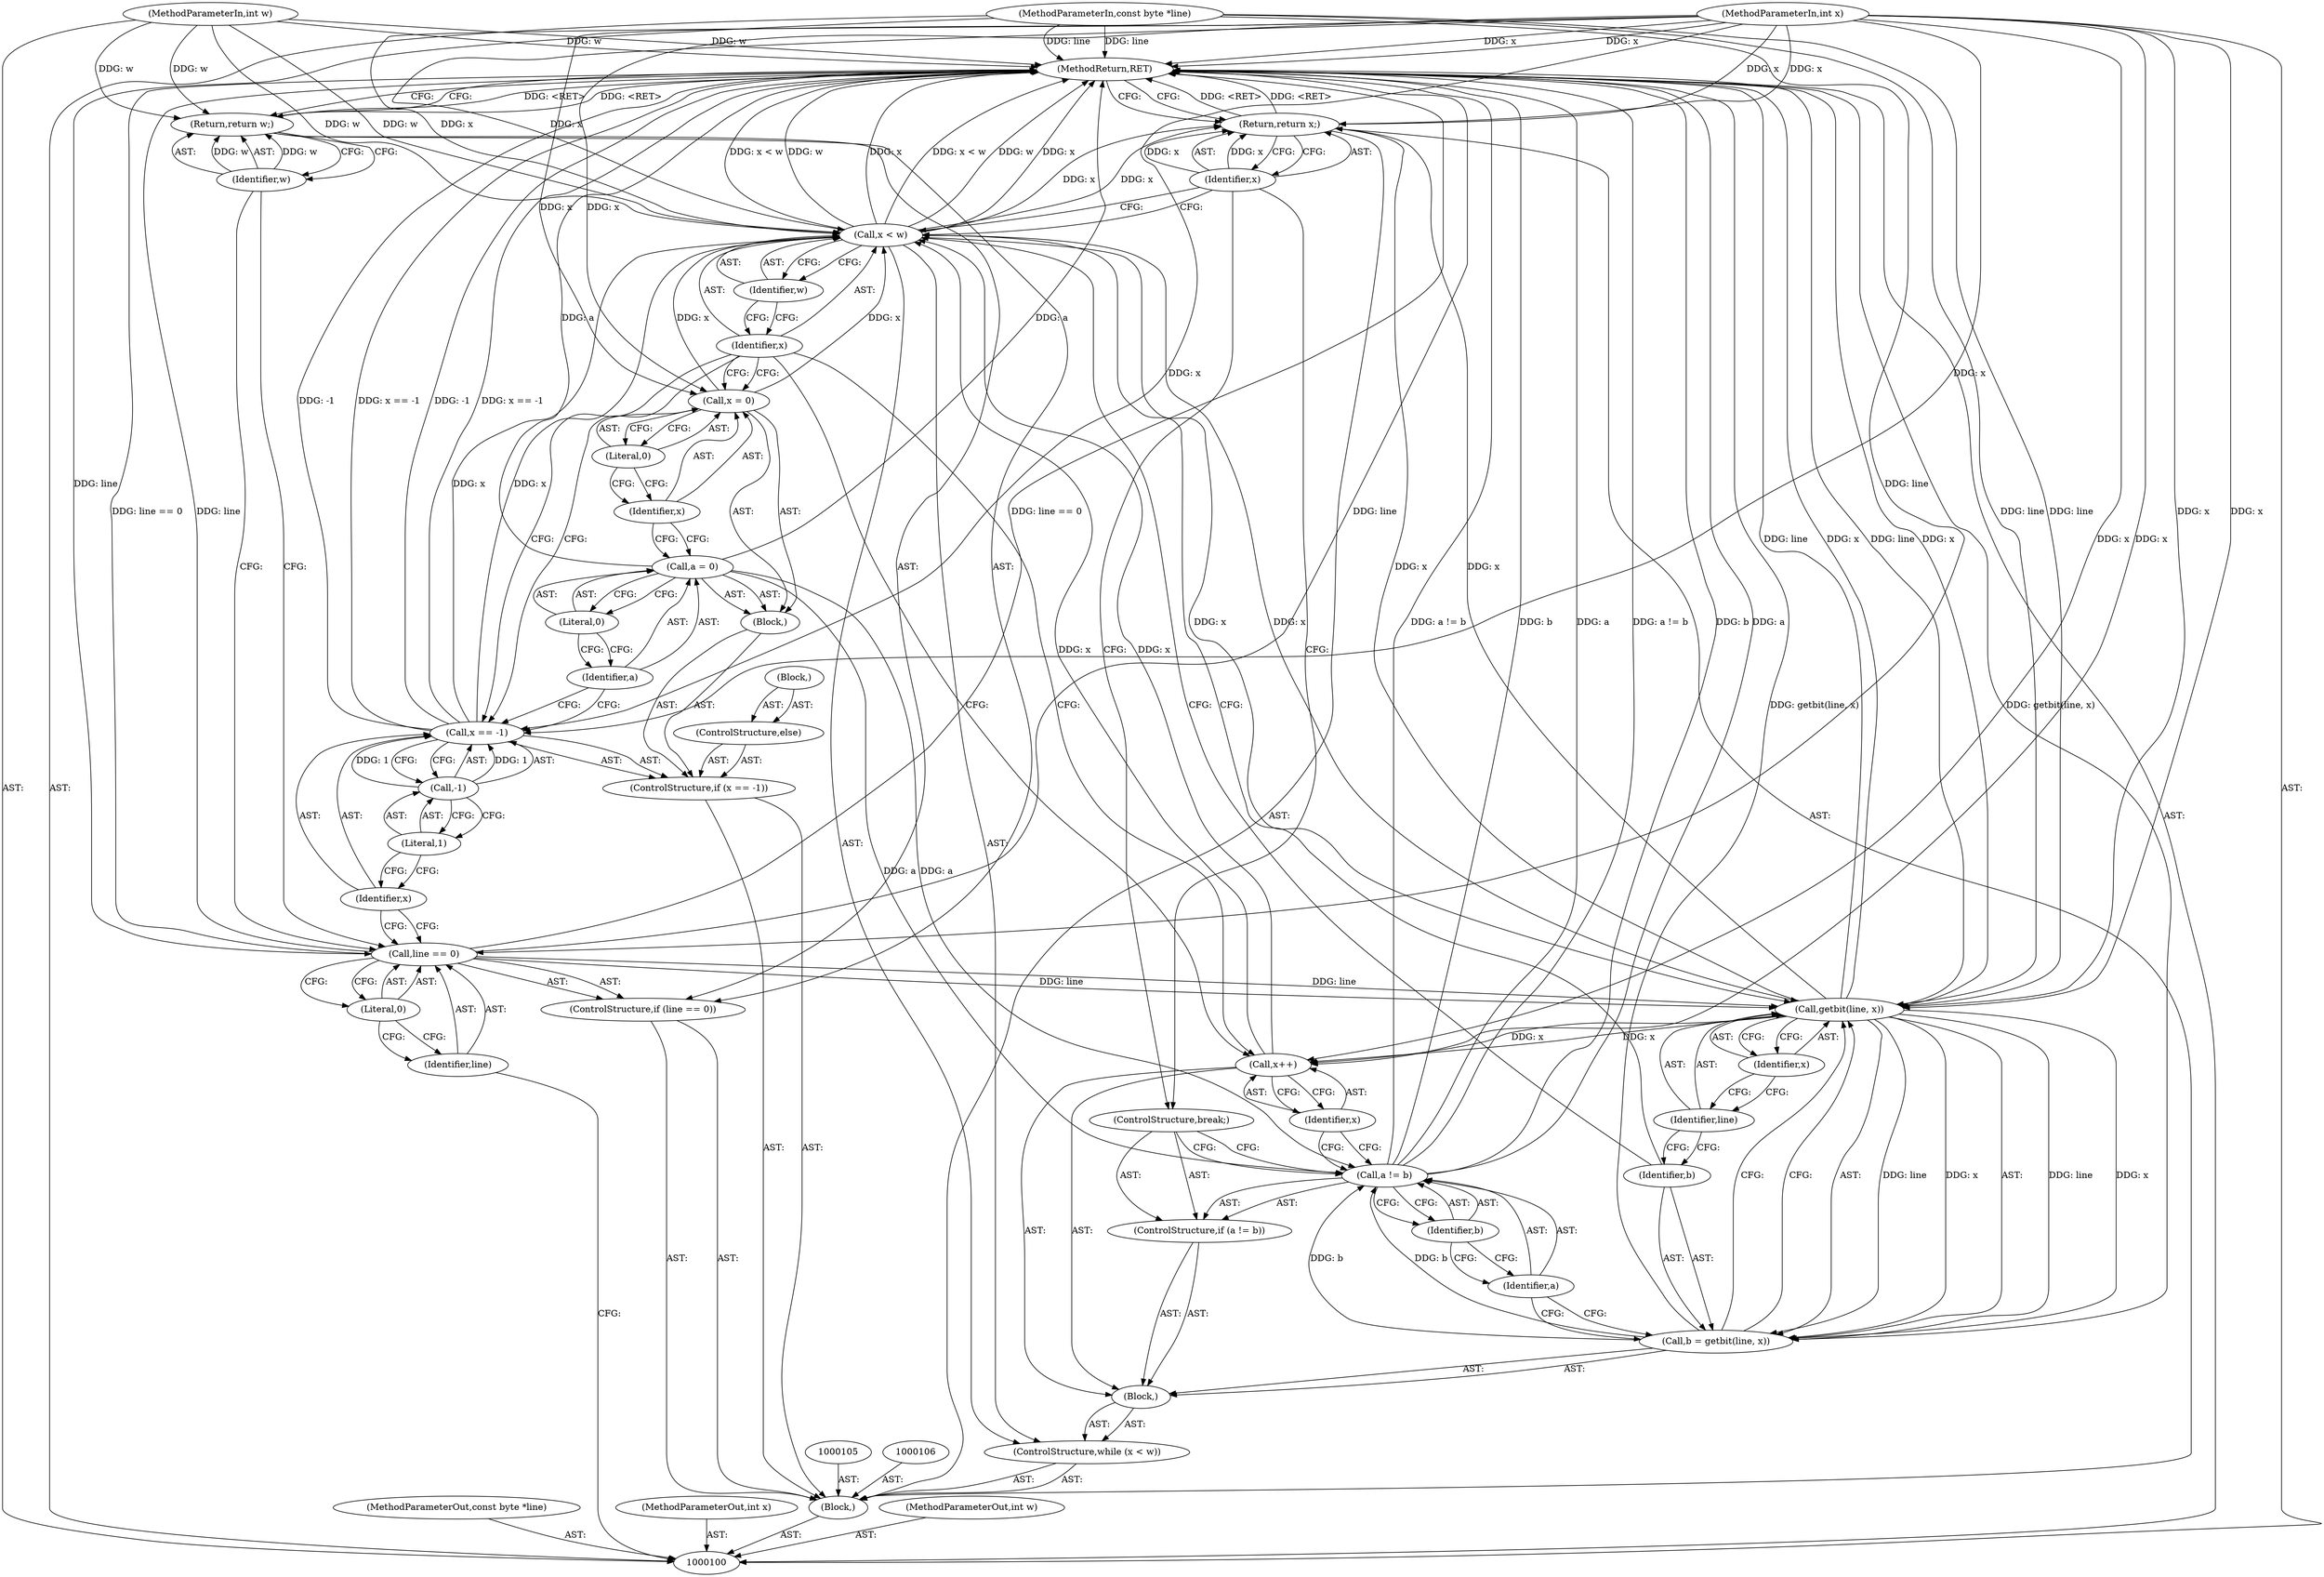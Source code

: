 digraph "1_ghostscript_e698d5c11d27212aa1098bc5b1673a3378563092_8" {
"1000146" [label="(MethodReturn,RET)"];
"1000101" [label="(MethodParameterIn,const byte *line)"];
"1000184" [label="(MethodParameterOut,const byte *line)"];
"1000102" [label="(MethodParameterIn,int x)"];
"1000185" [label="(MethodParameterOut,int x)"];
"1000103" [label="(MethodParameterIn,int w)"];
"1000186" [label="(MethodParameterOut,int w)"];
"1000124" [label="(Literal,0)"];
"1000122" [label="(Call,x = 0)"];
"1000123" [label="(Identifier,x)"];
"1000126" [label="(Block,)"];
"1000125" [label="(ControlStructure,else)"];
"1000128" [label="(Call,x < w)"];
"1000129" [label="(Identifier,x)"];
"1000130" [label="(Identifier,w)"];
"1000131" [label="(Block,)"];
"1000127" [label="(ControlStructure,while (x < w))"];
"1000134" [label="(Call,getbit(line, x))"];
"1000135" [label="(Identifier,line)"];
"1000136" [label="(Identifier,x)"];
"1000132" [label="(Call,b = getbit(line, x))"];
"1000133" [label="(Identifier,b)"];
"1000138" [label="(Call,a != b)"];
"1000139" [label="(Identifier,a)"];
"1000140" [label="(Identifier,b)"];
"1000137" [label="(ControlStructure,if (a != b))"];
"1000141" [label="(ControlStructure,break;)"];
"1000142" [label="(Call,x++)"];
"1000143" [label="(Identifier,x)"];
"1000104" [label="(Block,)"];
"1000145" [label="(Identifier,x)"];
"1000144" [label="(Return,return x;)"];
"1000110" [label="(Literal,0)"];
"1000107" [label="(ControlStructure,if (line == 0))"];
"1000108" [label="(Call,line == 0)"];
"1000109" [label="(Identifier,line)"];
"1000112" [label="(Identifier,w)"];
"1000111" [label="(Return,return w;)"];
"1000116" [label="(Call,-1)"];
"1000117" [label="(Literal,1)"];
"1000118" [label="(Block,)"];
"1000113" [label="(ControlStructure,if (x == -1))"];
"1000114" [label="(Call,x == -1)"];
"1000115" [label="(Identifier,x)"];
"1000121" [label="(Literal,0)"];
"1000119" [label="(Call,a = 0)"];
"1000120" [label="(Identifier,a)"];
"1000146" -> "1000100"  [label="AST: "];
"1000146" -> "1000111"  [label="CFG: "];
"1000146" -> "1000144"  [label="CFG: "];
"1000111" -> "1000146"  [label="DDG: <RET>"];
"1000144" -> "1000146"  [label="DDG: <RET>"];
"1000128" -> "1000146"  [label="DDG: w"];
"1000128" -> "1000146"  [label="DDG: x"];
"1000128" -> "1000146"  [label="DDG: x < w"];
"1000108" -> "1000146"  [label="DDG: line == 0"];
"1000108" -> "1000146"  [label="DDG: line"];
"1000114" -> "1000146"  [label="DDG: x == -1"];
"1000114" -> "1000146"  [label="DDG: -1"];
"1000138" -> "1000146"  [label="DDG: b"];
"1000138" -> "1000146"  [label="DDG: a"];
"1000138" -> "1000146"  [label="DDG: a != b"];
"1000102" -> "1000146"  [label="DDG: x"];
"1000103" -> "1000146"  [label="DDG: w"];
"1000132" -> "1000146"  [label="DDG: getbit(line, x)"];
"1000134" -> "1000146"  [label="DDG: line"];
"1000134" -> "1000146"  [label="DDG: x"];
"1000101" -> "1000146"  [label="DDG: line"];
"1000119" -> "1000146"  [label="DDG: a"];
"1000101" -> "1000100"  [label="AST: "];
"1000101" -> "1000146"  [label="DDG: line"];
"1000101" -> "1000108"  [label="DDG: line"];
"1000101" -> "1000134"  [label="DDG: line"];
"1000184" -> "1000100"  [label="AST: "];
"1000102" -> "1000100"  [label="AST: "];
"1000102" -> "1000146"  [label="DDG: x"];
"1000102" -> "1000114"  [label="DDG: x"];
"1000102" -> "1000122"  [label="DDG: x"];
"1000102" -> "1000128"  [label="DDG: x"];
"1000102" -> "1000134"  [label="DDG: x"];
"1000102" -> "1000142"  [label="DDG: x"];
"1000102" -> "1000144"  [label="DDG: x"];
"1000185" -> "1000100"  [label="AST: "];
"1000103" -> "1000100"  [label="AST: "];
"1000103" -> "1000146"  [label="DDG: w"];
"1000103" -> "1000111"  [label="DDG: w"];
"1000103" -> "1000128"  [label="DDG: w"];
"1000186" -> "1000100"  [label="AST: "];
"1000124" -> "1000122"  [label="AST: "];
"1000124" -> "1000123"  [label="CFG: "];
"1000122" -> "1000124"  [label="CFG: "];
"1000122" -> "1000118"  [label="AST: "];
"1000122" -> "1000124"  [label="CFG: "];
"1000123" -> "1000122"  [label="AST: "];
"1000124" -> "1000122"  [label="AST: "];
"1000129" -> "1000122"  [label="CFG: "];
"1000102" -> "1000122"  [label="DDG: x"];
"1000122" -> "1000128"  [label="DDG: x"];
"1000123" -> "1000122"  [label="AST: "];
"1000123" -> "1000119"  [label="CFG: "];
"1000124" -> "1000123"  [label="CFG: "];
"1000126" -> "1000125"  [label="AST: "];
"1000125" -> "1000113"  [label="AST: "];
"1000126" -> "1000125"  [label="AST: "];
"1000128" -> "1000127"  [label="AST: "];
"1000128" -> "1000130"  [label="CFG: "];
"1000129" -> "1000128"  [label="AST: "];
"1000130" -> "1000128"  [label="AST: "];
"1000133" -> "1000128"  [label="CFG: "];
"1000145" -> "1000128"  [label="CFG: "];
"1000128" -> "1000146"  [label="DDG: w"];
"1000128" -> "1000146"  [label="DDG: x"];
"1000128" -> "1000146"  [label="DDG: x < w"];
"1000122" -> "1000128"  [label="DDG: x"];
"1000114" -> "1000128"  [label="DDG: x"];
"1000142" -> "1000128"  [label="DDG: x"];
"1000102" -> "1000128"  [label="DDG: x"];
"1000103" -> "1000128"  [label="DDG: w"];
"1000128" -> "1000134"  [label="DDG: x"];
"1000128" -> "1000144"  [label="DDG: x"];
"1000129" -> "1000128"  [label="AST: "];
"1000129" -> "1000142"  [label="CFG: "];
"1000129" -> "1000122"  [label="CFG: "];
"1000129" -> "1000114"  [label="CFG: "];
"1000130" -> "1000129"  [label="CFG: "];
"1000130" -> "1000128"  [label="AST: "];
"1000130" -> "1000129"  [label="CFG: "];
"1000128" -> "1000130"  [label="CFG: "];
"1000131" -> "1000127"  [label="AST: "];
"1000132" -> "1000131"  [label="AST: "];
"1000137" -> "1000131"  [label="AST: "];
"1000142" -> "1000131"  [label="AST: "];
"1000127" -> "1000104"  [label="AST: "];
"1000128" -> "1000127"  [label="AST: "];
"1000131" -> "1000127"  [label="AST: "];
"1000134" -> "1000132"  [label="AST: "];
"1000134" -> "1000136"  [label="CFG: "];
"1000135" -> "1000134"  [label="AST: "];
"1000136" -> "1000134"  [label="AST: "];
"1000132" -> "1000134"  [label="CFG: "];
"1000134" -> "1000146"  [label="DDG: line"];
"1000134" -> "1000146"  [label="DDG: x"];
"1000134" -> "1000132"  [label="DDG: line"];
"1000134" -> "1000132"  [label="DDG: x"];
"1000108" -> "1000134"  [label="DDG: line"];
"1000101" -> "1000134"  [label="DDG: line"];
"1000128" -> "1000134"  [label="DDG: x"];
"1000102" -> "1000134"  [label="DDG: x"];
"1000134" -> "1000142"  [label="DDG: x"];
"1000134" -> "1000144"  [label="DDG: x"];
"1000135" -> "1000134"  [label="AST: "];
"1000135" -> "1000133"  [label="CFG: "];
"1000136" -> "1000135"  [label="CFG: "];
"1000136" -> "1000134"  [label="AST: "];
"1000136" -> "1000135"  [label="CFG: "];
"1000134" -> "1000136"  [label="CFG: "];
"1000132" -> "1000131"  [label="AST: "];
"1000132" -> "1000134"  [label="CFG: "];
"1000133" -> "1000132"  [label="AST: "];
"1000134" -> "1000132"  [label="AST: "];
"1000139" -> "1000132"  [label="CFG: "];
"1000132" -> "1000146"  [label="DDG: getbit(line, x)"];
"1000134" -> "1000132"  [label="DDG: line"];
"1000134" -> "1000132"  [label="DDG: x"];
"1000132" -> "1000138"  [label="DDG: b"];
"1000133" -> "1000132"  [label="AST: "];
"1000133" -> "1000128"  [label="CFG: "];
"1000135" -> "1000133"  [label="CFG: "];
"1000138" -> "1000137"  [label="AST: "];
"1000138" -> "1000140"  [label="CFG: "];
"1000139" -> "1000138"  [label="AST: "];
"1000140" -> "1000138"  [label="AST: "];
"1000141" -> "1000138"  [label="CFG: "];
"1000143" -> "1000138"  [label="CFG: "];
"1000138" -> "1000146"  [label="DDG: b"];
"1000138" -> "1000146"  [label="DDG: a"];
"1000138" -> "1000146"  [label="DDG: a != b"];
"1000119" -> "1000138"  [label="DDG: a"];
"1000132" -> "1000138"  [label="DDG: b"];
"1000139" -> "1000138"  [label="AST: "];
"1000139" -> "1000132"  [label="CFG: "];
"1000140" -> "1000139"  [label="CFG: "];
"1000140" -> "1000138"  [label="AST: "];
"1000140" -> "1000139"  [label="CFG: "];
"1000138" -> "1000140"  [label="CFG: "];
"1000137" -> "1000131"  [label="AST: "];
"1000138" -> "1000137"  [label="AST: "];
"1000141" -> "1000137"  [label="AST: "];
"1000141" -> "1000137"  [label="AST: "];
"1000141" -> "1000138"  [label="CFG: "];
"1000145" -> "1000141"  [label="CFG: "];
"1000142" -> "1000131"  [label="AST: "];
"1000142" -> "1000143"  [label="CFG: "];
"1000143" -> "1000142"  [label="AST: "];
"1000129" -> "1000142"  [label="CFG: "];
"1000142" -> "1000128"  [label="DDG: x"];
"1000134" -> "1000142"  [label="DDG: x"];
"1000102" -> "1000142"  [label="DDG: x"];
"1000143" -> "1000142"  [label="AST: "];
"1000143" -> "1000138"  [label="CFG: "];
"1000142" -> "1000143"  [label="CFG: "];
"1000104" -> "1000100"  [label="AST: "];
"1000105" -> "1000104"  [label="AST: "];
"1000106" -> "1000104"  [label="AST: "];
"1000107" -> "1000104"  [label="AST: "];
"1000113" -> "1000104"  [label="AST: "];
"1000127" -> "1000104"  [label="AST: "];
"1000144" -> "1000104"  [label="AST: "];
"1000145" -> "1000144"  [label="AST: "];
"1000145" -> "1000128"  [label="CFG: "];
"1000145" -> "1000141"  [label="CFG: "];
"1000144" -> "1000145"  [label="CFG: "];
"1000145" -> "1000144"  [label="DDG: x"];
"1000144" -> "1000104"  [label="AST: "];
"1000144" -> "1000145"  [label="CFG: "];
"1000145" -> "1000144"  [label="AST: "];
"1000146" -> "1000144"  [label="CFG: "];
"1000144" -> "1000146"  [label="DDG: <RET>"];
"1000145" -> "1000144"  [label="DDG: x"];
"1000128" -> "1000144"  [label="DDG: x"];
"1000134" -> "1000144"  [label="DDG: x"];
"1000102" -> "1000144"  [label="DDG: x"];
"1000110" -> "1000108"  [label="AST: "];
"1000110" -> "1000109"  [label="CFG: "];
"1000108" -> "1000110"  [label="CFG: "];
"1000107" -> "1000104"  [label="AST: "];
"1000108" -> "1000107"  [label="AST: "];
"1000111" -> "1000107"  [label="AST: "];
"1000108" -> "1000107"  [label="AST: "];
"1000108" -> "1000110"  [label="CFG: "];
"1000109" -> "1000108"  [label="AST: "];
"1000110" -> "1000108"  [label="AST: "];
"1000112" -> "1000108"  [label="CFG: "];
"1000115" -> "1000108"  [label="CFG: "];
"1000108" -> "1000146"  [label="DDG: line == 0"];
"1000108" -> "1000146"  [label="DDG: line"];
"1000101" -> "1000108"  [label="DDG: line"];
"1000108" -> "1000134"  [label="DDG: line"];
"1000109" -> "1000108"  [label="AST: "];
"1000109" -> "1000100"  [label="CFG: "];
"1000110" -> "1000109"  [label="CFG: "];
"1000112" -> "1000111"  [label="AST: "];
"1000112" -> "1000108"  [label="CFG: "];
"1000111" -> "1000112"  [label="CFG: "];
"1000112" -> "1000111"  [label="DDG: w"];
"1000111" -> "1000107"  [label="AST: "];
"1000111" -> "1000112"  [label="CFG: "];
"1000112" -> "1000111"  [label="AST: "];
"1000146" -> "1000111"  [label="CFG: "];
"1000111" -> "1000146"  [label="DDG: <RET>"];
"1000112" -> "1000111"  [label="DDG: w"];
"1000103" -> "1000111"  [label="DDG: w"];
"1000116" -> "1000114"  [label="AST: "];
"1000116" -> "1000117"  [label="CFG: "];
"1000117" -> "1000116"  [label="AST: "];
"1000114" -> "1000116"  [label="CFG: "];
"1000116" -> "1000114"  [label="DDG: 1"];
"1000117" -> "1000116"  [label="AST: "];
"1000117" -> "1000115"  [label="CFG: "];
"1000116" -> "1000117"  [label="CFG: "];
"1000118" -> "1000113"  [label="AST: "];
"1000119" -> "1000118"  [label="AST: "];
"1000122" -> "1000118"  [label="AST: "];
"1000113" -> "1000104"  [label="AST: "];
"1000114" -> "1000113"  [label="AST: "];
"1000118" -> "1000113"  [label="AST: "];
"1000125" -> "1000113"  [label="AST: "];
"1000114" -> "1000113"  [label="AST: "];
"1000114" -> "1000116"  [label="CFG: "];
"1000115" -> "1000114"  [label="AST: "];
"1000116" -> "1000114"  [label="AST: "];
"1000120" -> "1000114"  [label="CFG: "];
"1000129" -> "1000114"  [label="CFG: "];
"1000114" -> "1000146"  [label="DDG: x == -1"];
"1000114" -> "1000146"  [label="DDG: -1"];
"1000102" -> "1000114"  [label="DDG: x"];
"1000116" -> "1000114"  [label="DDG: 1"];
"1000114" -> "1000128"  [label="DDG: x"];
"1000115" -> "1000114"  [label="AST: "];
"1000115" -> "1000108"  [label="CFG: "];
"1000117" -> "1000115"  [label="CFG: "];
"1000121" -> "1000119"  [label="AST: "];
"1000121" -> "1000120"  [label="CFG: "];
"1000119" -> "1000121"  [label="CFG: "];
"1000119" -> "1000118"  [label="AST: "];
"1000119" -> "1000121"  [label="CFG: "];
"1000120" -> "1000119"  [label="AST: "];
"1000121" -> "1000119"  [label="AST: "];
"1000123" -> "1000119"  [label="CFG: "];
"1000119" -> "1000146"  [label="DDG: a"];
"1000119" -> "1000138"  [label="DDG: a"];
"1000120" -> "1000119"  [label="AST: "];
"1000120" -> "1000114"  [label="CFG: "];
"1000121" -> "1000120"  [label="CFG: "];
}
